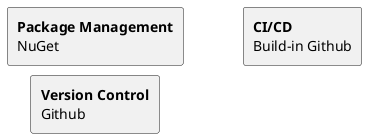 @startuml Baseline_4
left to right direction
skinparam packageStyle rectangle
skinparam nodesep 10

rectangle "<b>Package Management\nNuGet"
rectangle "<b>Version Control\nGithub"
rectangle "<b>CI/CD\nBuild-in Github"   

@enduml
